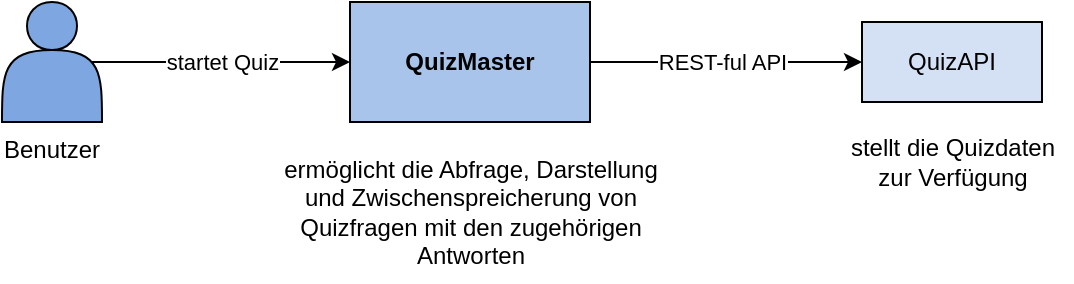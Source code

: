 <mxfile version="21.5.0" type="github">
  <diagram name="Seite-1" id="c1dzLFRzeHo-qwZXP59P">
    <mxGraphModel dx="1562" dy="785" grid="1" gridSize="10" guides="1" tooltips="1" connect="1" arrows="1" fold="1" page="1" pageScale="1" pageWidth="827" pageHeight="1169" math="0" shadow="0">
      <root>
        <mxCell id="0" />
        <mxCell id="1" parent="0" />
        <mxCell id="B2U6q-5QIGLSwIAsgYjk-8" style="edgeStyle=orthogonalEdgeStyle;rounded=0;orthogonalLoop=1;jettySize=auto;html=1;exitX=1;exitY=0.5;exitDx=0;exitDy=0;entryX=0;entryY=0.5;entryDx=0;entryDy=0;fontColor=#000000;" edge="1" parent="1" source="nRxhFtLmPuZJ_PnHPkGs-1" target="B2U6q-5QIGLSwIAsgYjk-2">
          <mxGeometry relative="1" as="geometry" />
        </mxCell>
        <mxCell id="B2U6q-5QIGLSwIAsgYjk-9" value="REST-ful API" style="edgeLabel;html=1;align=center;verticalAlign=middle;resizable=0;points=[];fontColor=#000000;" vertex="1" connectable="0" parent="B2U6q-5QIGLSwIAsgYjk-8">
          <mxGeometry x="-0.191" y="-4" relative="1" as="geometry">
            <mxPoint x="11" y="-4" as="offset" />
          </mxGeometry>
        </mxCell>
        <mxCell id="nRxhFtLmPuZJ_PnHPkGs-1" value="QuizMaster" style="rounded=0;whiteSpace=wrap;html=1;fontStyle=1;fillColor=#A9C4EB;fontColor=#000000;" parent="1" vertex="1">
          <mxGeometry x="354" y="70" width="120" height="60" as="geometry" />
        </mxCell>
        <mxCell id="B2U6q-5QIGLSwIAsgYjk-2" value="QuizAPI" style="rounded=0;whiteSpace=wrap;html=1;fillColor=#D4E1F5;fontColor=#000000;" vertex="1" parent="1">
          <mxGeometry x="610" y="80" width="90" height="40" as="geometry" />
        </mxCell>
        <mxCell id="B2U6q-5QIGLSwIAsgYjk-4" value="startet Quiz" style="edgeStyle=orthogonalEdgeStyle;rounded=0;orthogonalLoop=1;jettySize=auto;html=1;exitX=0.9;exitY=0.5;exitDx=0;exitDy=0;exitPerimeter=0;entryX=0;entryY=0.5;entryDx=0;entryDy=0;fontColor=#000000;" edge="1" parent="1" source="B2U6q-5QIGLSwIAsgYjk-3" target="nRxhFtLmPuZJ_PnHPkGs-1">
          <mxGeometry relative="1" as="geometry" />
        </mxCell>
        <mxCell id="B2U6q-5QIGLSwIAsgYjk-3" value="Benutzer" style="shape=actor;whiteSpace=wrap;html=1;labelPosition=center;verticalLabelPosition=bottom;align=center;verticalAlign=top;fillColor=#7EA6E0;fontColor=#000000;" vertex="1" parent="1">
          <mxGeometry x="180" y="70" width="50" height="60" as="geometry" />
        </mxCell>
        <mxCell id="B2U6q-5QIGLSwIAsgYjk-10" value="&lt;div&gt;ermöglicht die Abfrage, Darstellung&lt;/div&gt;&lt;div&gt;und Zwischenspreicherung von&lt;/div&gt;&lt;div&gt;Quizfragen mit den zugehörigen&lt;/div&gt;&lt;div&gt;Antworten &lt;/div&gt;" style="text;html=1;align=center;verticalAlign=middle;resizable=0;points=[];autosize=1;strokeColor=none;fillColor=none;fontColor=#000000;" vertex="1" parent="1">
          <mxGeometry x="309" y="140" width="210" height="70" as="geometry" />
        </mxCell>
        <mxCell id="B2U6q-5QIGLSwIAsgYjk-11" value="&lt;div&gt;stellt die Quizdaten&lt;/div&gt;&lt;div&gt;zur Verfügung&lt;/div&gt;" style="text;html=1;align=center;verticalAlign=middle;resizable=0;points=[];autosize=1;strokeColor=none;fillColor=none;fontColor=#000000;" vertex="1" parent="1">
          <mxGeometry x="595" y="130" width="120" height="40" as="geometry" />
        </mxCell>
      </root>
    </mxGraphModel>
  </diagram>
</mxfile>
